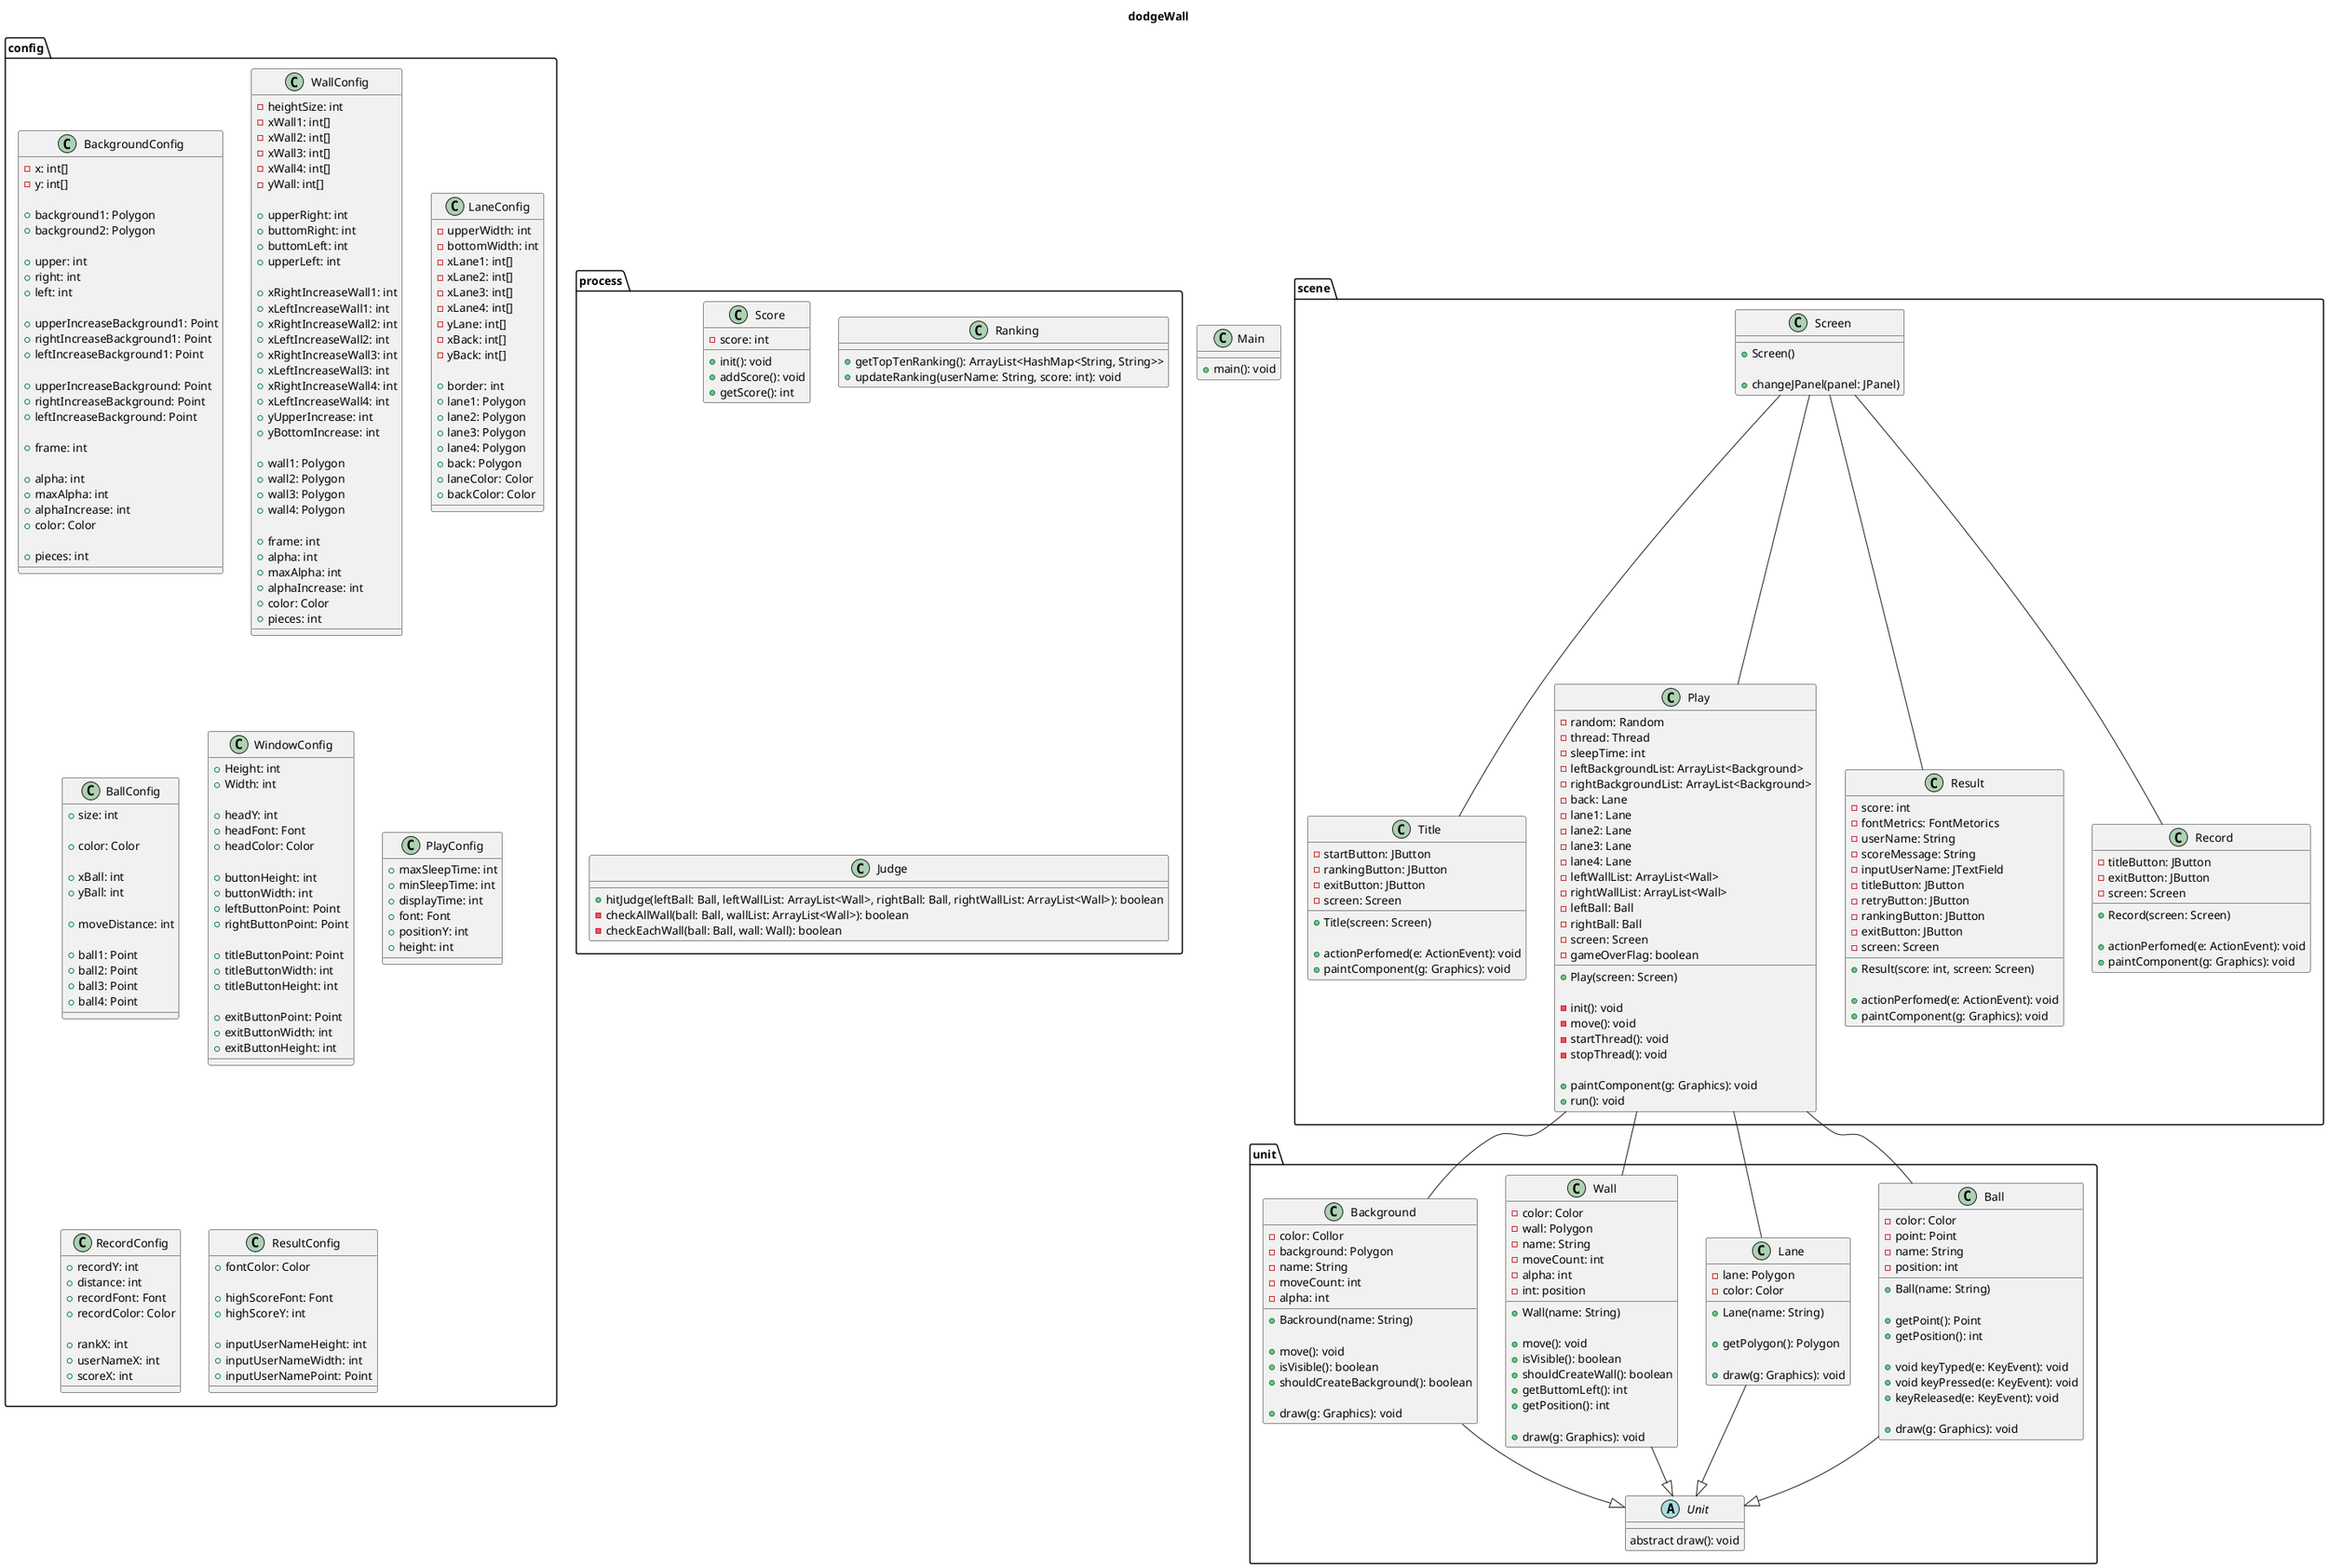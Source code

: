 @startuml class
title dodgeWall

class Main {
    + main(): void
}

package unit {
    abstract Unit {
        abstract draw(): void
    }

    class Ball {
        - color: Color
        - point: Point
        - name: String
        - position: int

        + Ball(name: String)

        + getPoint(): Point
        + getPosition(): int

        + void keyTyped(e: KeyEvent): void
        + void keyPressed(e: KeyEvent): void
        + keyReleased(e: KeyEvent): void

        + draw(g: Graphics): void
    }

    class Lane {
        - lane: Polygon
        - color: Color

        + Lane(name: String)

        + getPolygon(): Polygon

        + draw(g: Graphics): void
    }

    class Wall {
        - color: Color
        - wall: Polygon
        - name: String
        - moveCount: int
        - alpha: int
        - int: position

        + Wall(name: String)

        + move(): void
        + isVisible(): boolean
        + shouldCreateWall(): boolean
        + getButtomLeft(): int
        + getPosition(): int

        + draw(g: Graphics): void
    }

    class Background {
        - color: Collor
        - background: Polygon
        - name: String
        - moveCount: int
        - alpha: int

        + Backround(name: String)

        + move(): void
        + isVisible(): boolean
        + shouldCreateBackground(): boolean

        + draw(g: Graphics): void
    }
}

package config {
    class BackgroundConfig {
        - x: int[]
        - y: int[]

        + background1: Polygon
        + background2: Polygon

        + upper: int
        + right: int
        + left: int

        + upperIncreaseBackground1: Point
        + rightIncreaseBackground1: Point
        + leftIncreaseBackground1: Point

        + upperIncreaseBackground: Point
        + rightIncreaseBackground: Point
        + leftIncreaseBackground: Point

        + frame: int

        + alpha: int
        + maxAlpha: int
        + alphaIncrease: int
        + color: Color

        + pieces: int
    }

    class WallConfig {
        - heightSize: int
        - xWall1: int[]
        - xWall2: int[]
        - xWall3: int[]
        - xWall4: int[]
        - yWall: int[]

        + upperRight: int
        + buttomRight: int
        + buttomLeft: int
        + upperLeft: int

        + xRightIncreaseWall1: int
        + xLeftIncreaseWall1: int
        + xRightIncreaseWall2: int
        + xLeftIncreaseWall2: int
        + xRightIncreaseWall3: int
        + xLeftIncreaseWall3: int
        + xRightIncreaseWall4: int
        + xLeftIncreaseWall4: int
        + yUpperIncrease: int
        + yBottomIncrease: int

        + wall1: Polygon
        + wall2: Polygon
        + wall3: Polygon
        + wall4: Polygon

        + frame: int
        + alpha: int
        + maxAlpha: int
        + alphaIncrease: int
        + color: Color
        + pieces: int
    }

    class LaneConfig {
        - upperWidth: int
        - bottomWidth: int
        - xLane1: int[]
        - xLane2: int[]
        - xLane3: int[]
        - xLane4: int[]
        - yLane: int[]
        - xBack: int[]
        - yBack: int[]

        + border: int 
        + lane1: Polygon
        + lane2: Polygon
        + lane3: Polygon
        + lane4: Polygon
        + back: Polygon
        + laneColor: Color
        + backColor: Color
    }

    class BallConfig {
        + size: int

        + color: Color

        + xBall: int
        + yBall: int

        + moveDistance: int

        + ball1: Point
        + ball2: Point
        + ball3: Point
        + ball4: Point
    }

    class WindowConfig {
        + Height: int
        + Width: int

        + headY: int
        + headFont: Font
        + headColor: Color

        + buttonHeight: int
        + buttonWidth: int
        + leftButtonPoint: Point 
        + rightButtonPoint: Point

        + titleButtonPoint: Point
        + titleButtonWidth: int
        + titleButtonHeight: int

        + exitButtonPoint: Point
        + exitButtonWidth: int
        + exitButtonHeight: int
    }

    class PlayConfig {
        + maxSleepTime: int
        + minSleepTime: int
        + displayTime: int
        + font: Font
        + positionY: int
        + height: int
    }

    class RecordConfig {
        + recordY: int
        + distance: int
        + recordFont: Font
        + recordColor: Color

        + rankX: int
        + userNameX: int
        + scoreX: int
    }

    class ResultConfig {
        + fontColor: Color

        + highScoreFont: Font
        + highScoreY: int

        + inputUserNameHeight: int
        + inputUserNameWidth: int
        + inputUserNamePoint: Point
    }
}

package scene {
    class Screen {
        + Screen()

        + changeJPanel(panel: JPanel)
    }

    class Title {
        - startButton: JButton
        - rankingButton: JButton
        - exitButton: JButton
        - screen: Screen
        
        + Title(screen: Screen)

        + actionPerfomed(e: ActionEvent): void
        + paintComponent(g: Graphics): void
    }

    class Play {
        - random: Random
        - thread: Thread
        - sleepTime: int
        - leftBackgroundList: ArrayList<Background>
        - rightBackgroundList: ArrayList<Background>
        - back: Lane
        - lane1: Lane
        - lane2: Lane
        - lane3: Lane
        - lane4: Lane
        - leftWallList: ArrayList<Wall>
        - rightWallList: ArrayList<Wall>
        - leftBall: Ball
        - rightBall: Ball
        - screen: Screen
        - gameOverFlag: boolean

        + Play(screen: Screen)

        - init(): void
        - move(): void
        - startThread(): void
        - stopThread(): void

        + paintComponent(g: Graphics): void
        + run(): void
    }

    class Result {
        - score: int
        - fontMetrics: FontMetorics
        - userName: String
        - scoreMessage: String
        - inputUserName: JTextField
        - titleButton: JButton
        - retryButton: JButton
        - rankingButton: JButton
        - exitButton: JButton
        - screen: Screen

        + Result(score: int, screen: Screen)

        + actionPerfomed(e: ActionEvent): void
        + paintComponent(g: Graphics): void
    }
    
    class Record {
        - titleButton: JButton
        - exitButton: JButton
        - screen: Screen

        + Record(screen: Screen)

        + actionPerfomed(e: ActionEvent): void
        + paintComponent(g: Graphics): void
    }
}

package process {
    class Score {
        - score: int

        + init(): void
        + addScore(): void
        + getScore(): int
    }

    class Ranking {
        + getTopTenRanking(): ArrayList<HashMap<String, String>>
        + updateRanking(userName: String, score: int): void
    }

    class Judge {
        + hitJudge(leftBall: Ball, leftWallList: ArrayList<Wall>, rightBall: Ball, rightWallList: ArrayList<Wall>): boolean
        - checkAllWall(ball: Ball, wallList: ArrayList<Wall>): boolean
        - checkEachWall(ball: Ball, wall: Wall): boolean
    }
}

Ball --|> Unit
Wall --|> Unit
Lane --|> Unit
Background --|> Unit

Play -- Ball
Play -- Wall
Play -- Lane
Play -- Background

Screen -- Title
Screen -- Play
Screen -- Result
Screen -- Record

@enduml